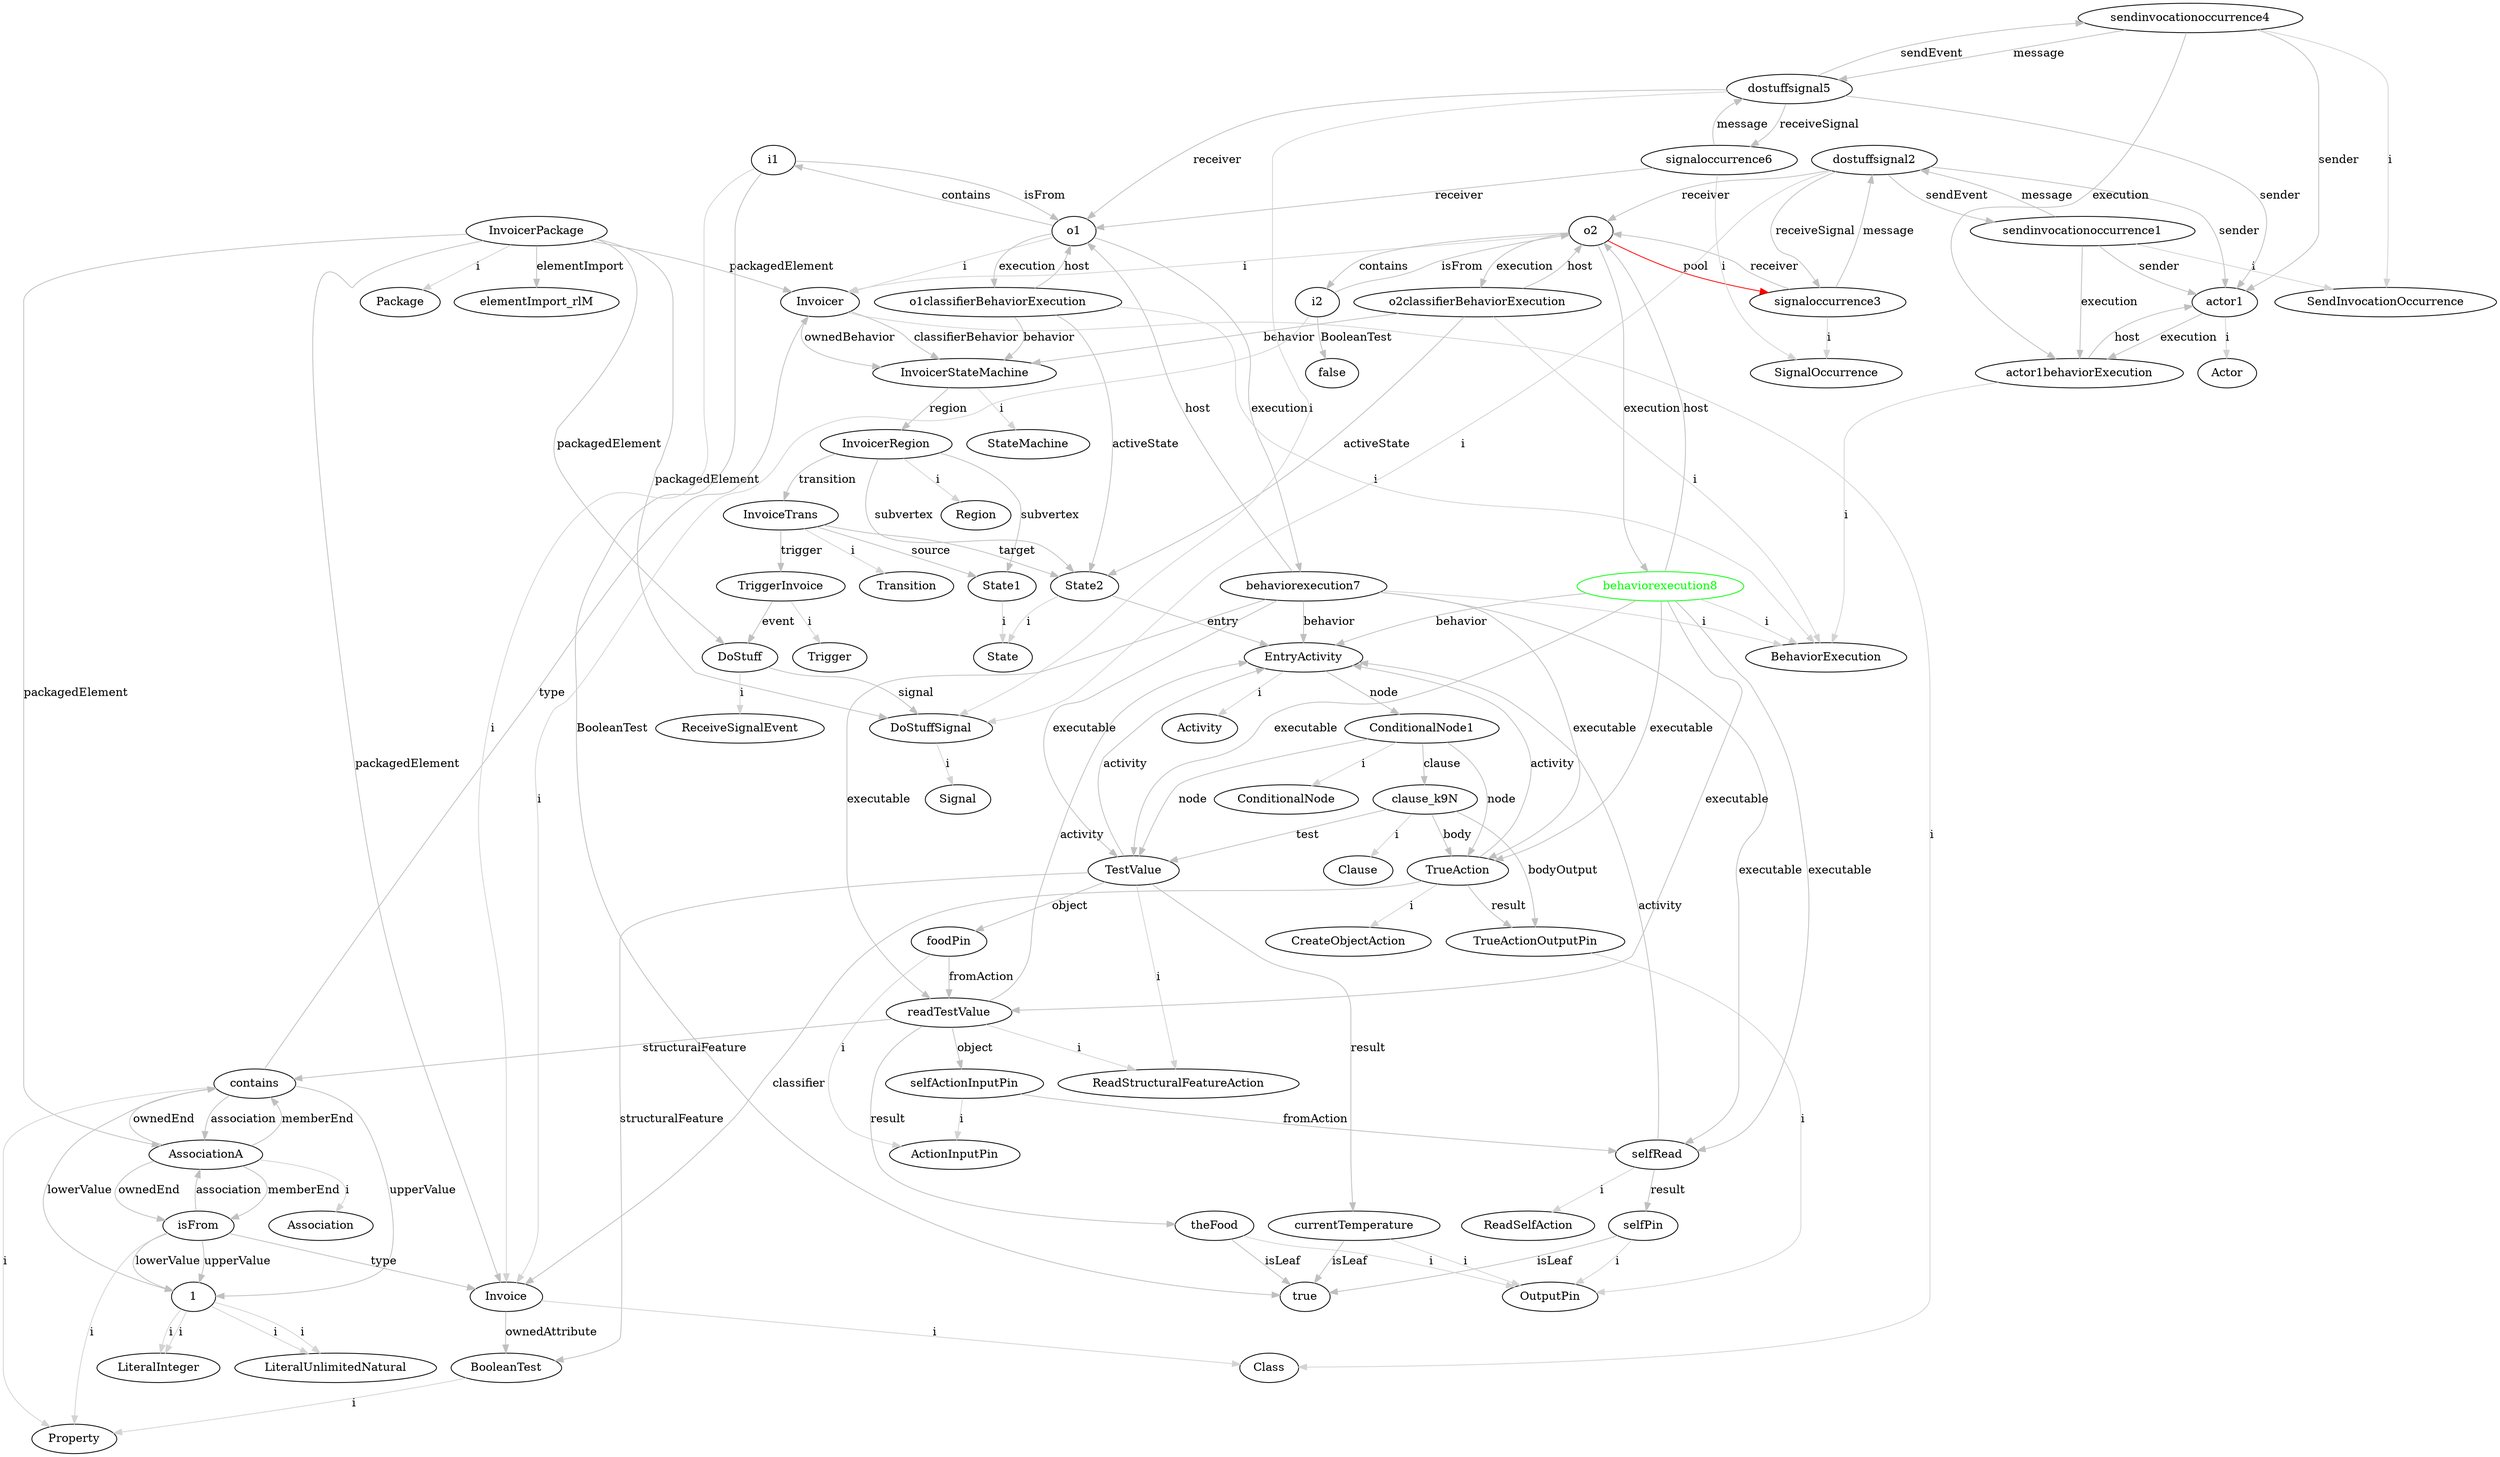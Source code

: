 digraph umlMetamodel {
	"InvoicerPackage" -> "Package" [label="i", color="lightgrey"]
	"InvoicerPackage" -> "elementImport_rlM" [label="elementImport", color="grey"]
	"InvoicerPackage" -> "Invoicer" [label="packagedElement", color="grey"]
	"Invoicer" -> "Class" [label="i", color="lightgrey"]
	"Invoicer" -> "InvoicerStateMachine" [label="classifierBehavior", color="grey"]
	"Invoicer" -> "InvoicerStateMachine" [label="ownedBehavior", color="grey"]
	"InvoicerStateMachine" -> "StateMachine" [label="i", color="lightgrey"]
	"InvoicerStateMachine" -> "InvoicerRegion" [label="region", color="grey"]
	"InvoicerRegion" -> "Region" [label="i", color="lightgrey"]
	"InvoicerRegion" -> "State1" [label="subvertex", color="grey"]
	"State1" -> "State" [label="i", color="lightgrey"]
	"InvoicerRegion" -> "State2" [label="subvertex", color="grey"]
	"State2" -> "State" [label="i", color="lightgrey"]
	"State2" -> "EntryActivity" [label="entry", color="grey"]
	"EntryActivity" -> "Activity" [label="i", color="lightgrey"]
	"EntryActivity" -> "ConditionalNode1" [label="node", color="grey"]
	"ConditionalNode1" -> "ConditionalNode" [label="i", color="lightgrey"]
	"ConditionalNode1" -> "TestValue" [label="node", color="grey"]
	"TestValue" -> "EntryActivity" [label="activity", color="grey"]
	"TestValue" -> "ReadStructuralFeatureAction" [label="i", color="lightgrey"]
	"TestValue" -> "BooleanTest" [label="structuralFeature", color="grey"]
	"TestValue" -> "foodPin" [label="object", color="grey"]
	"foodPin" -> "ActionInputPin" [label="i", color="lightgrey"]
	"foodPin" -> "readTestValue" [label="fromAction", color="grey"]
	"readTestValue" -> "EntryActivity" [label="activity", color="grey"]
	"readTestValue" -> "ReadStructuralFeatureAction" [label="i", color="lightgrey"]
	"readTestValue" -> "contains" [label="structuralFeature", color="grey"]
	"readTestValue" -> "selfActionInputPin" [label="object", color="grey"]
	"selfActionInputPin" -> "ActionInputPin" [label="i", color="lightgrey"]
	"selfActionInputPin" -> "selfRead" [label="fromAction", color="grey"]
	"selfRead" -> "EntryActivity" [label="activity", color="grey"]
	"selfRead" -> "ReadSelfAction" [label="i", color="lightgrey"]
	"selfRead" -> "selfPin" [label="result", color="grey"]
	"selfPin" -> "OutputPin" [label="i", color="lightgrey"]
	"selfPin" -> "true" [label="isLeaf", color="grey"]
	"readTestValue" -> "theFood" [label="result", color="grey"]
	"theFood" -> "OutputPin" [label="i", color="lightgrey"]
	"theFood" -> "true" [label="isLeaf", color="grey"]
	"TestValue" -> "currentTemperature" [label="result", color="grey"]
	"currentTemperature" -> "OutputPin" [label="i", color="lightgrey"]
	"currentTemperature" -> "true" [label="isLeaf", color="grey"]
	"ConditionalNode1" -> "TrueAction" [label="node", color="grey"]
	"TrueAction" -> "EntryActivity" [label="activity", color="grey"]
	"TrueAction" -> "CreateObjectAction" [label="i", color="lightgrey"]
	"TrueAction" -> "Invoice" [label="classifier", color="grey"]
	"TrueAction" -> "TrueActionOutputPin" [label="result", color="grey"]
	"TrueActionOutputPin" -> "OutputPin" [label="i", color="lightgrey"]
	"ConditionalNode1" -> "clause_k9N" [label="clause", color="grey"]
	"clause_k9N" -> "Clause" [label="i", color="lightgrey"]
	"clause_k9N" -> "TestValue" [label="test", color="grey"]
	"clause_k9N" -> "TrueAction" [label="body", color="grey"]
	"clause_k9N" -> "TrueActionOutputPin" [label="bodyOutput", color="grey"]
	"InvoicerRegion" -> "InvoiceTrans" [label="transition", color="grey"]
	"InvoiceTrans" -> "Transition" [label="i", color="lightgrey"]
	"InvoiceTrans" -> "State1" [label="source", color="grey"]
	"InvoiceTrans" -> "State2" [label="target", color="grey"]
	"InvoiceTrans" -> "TriggerInvoice" [label="trigger", color="grey"]
	"TriggerInvoice" -> "Trigger" [label="i", color="lightgrey"]
	"TriggerInvoice" -> "DoStuff" [label="event", color="grey"]
	"InvoicerPackage" -> "DoStuffSignal" [label="packagedElement", color="grey"]
	"DoStuffSignal" -> "Signal" [label="i", color="lightgrey"]
	"InvoicerPackage" -> "AssociationA" [label="packagedElement", color="grey"]
	"AssociationA" -> "Association" [label="i", color="lightgrey"]
	"AssociationA" -> "contains" [label="memberEnd", color="grey"]
	"AssociationA" -> "isFrom" [label="memberEnd", color="grey"]
	"AssociationA" -> "contains" [label="ownedEnd", color="grey"]
	"contains" -> "Property" [label="i", color="lightgrey"]
	"contains" -> "Invoicer" [label="type", color="grey"]
	"contains" -> "AssociationA" [label="association", color="grey"]
	"contains" -> "1" [label="upperValue", color="grey"]
	"1" -> "LiteralUnlimitedNatural" [label="i", color="lightgrey"]
	"contains" -> "1" [label="lowerValue", color="grey"]
	"1" -> "LiteralInteger" [label="i", color="lightgrey"]
	"AssociationA" -> "isFrom" [label="ownedEnd", color="grey"]
	"isFrom" -> "Property" [label="i", color="lightgrey"]
	"isFrom" -> "Invoice" [label="type", color="grey"]
	"isFrom" -> "AssociationA" [label="association", color="grey"]
	"isFrom" -> "1" [label="upperValue", color="grey"]
	"1" -> "LiteralUnlimitedNatural" [label="i", color="lightgrey"]
	"isFrom" -> "1" [label="lowerValue", color="grey"]
	"1" -> "LiteralInteger" [label="i", color="lightgrey"]
	"InvoicerPackage" -> "DoStuff" [label="packagedElement", color="grey"]
	"DoStuff" -> "ReceiveSignalEvent" [label="i", color="lightgrey"]
	"DoStuff" -> "DoStuffSignal" [label="signal", color="grey"]
	"InvoicerPackage" -> "Invoice" [label="packagedElement", color="grey"]
	"Invoice" -> "Class" [label="i", color="lightgrey"]
	"Invoice" -> "BooleanTest" [label="ownedAttribute", color="grey"]
	"BooleanTest" -> "Property" [label="i", color="lightgrey"]
	"o1" -> "Invoicer" [label="i", color="lightgrey"]
	"o1" -> "o1classifierBehaviorExecution" [label="execution", color="grey"]
	"o1classifierBehaviorExecution" -> "o1" [label="host", color="grey"]
	"o1classifierBehaviorExecution" -> "InvoicerStateMachine" [label="behavior", color="grey"]
	"i1" -> "Invoice" [label="i", color="lightgrey"]
	"i1" -> "true" [label="BooleanTest", color="grey"]
	"o2" -> "Invoicer" [label="i", color="lightgrey"]
	"o2" -> "o2classifierBehaviorExecution" [label="execution", color="grey"]
	"o2classifierBehaviorExecution" -> "o2" [label="host", color="grey"]
	"o2classifierBehaviorExecution" -> "InvoicerStateMachine" [label="behavior", color="grey"]
	"i2" -> "Invoice" [label="i", color="lightgrey"]
	"i2" -> "false" [label="BooleanTest", color="grey"]
	"o1" -> "i1" [label="contains", color="grey"]
	"i1" -> "o1" [label="isFrom", color="grey"]
	"o2" -> "i2" [label="contains", color="grey"]
	"i2" -> "o2" [label="isFrom", color="grey"]
	"actor1" -> "Actor" [label="i", color="lightgrey"]
	"actor1behaviorExecution" -> "BehaviorExecution" [label="i", color="lightgrey"]
	"actor1" -> "actor1behaviorExecution" [label="execution", color="grey"]
	"actor1behaviorExecution" -> "actor1" [label="host", color="grey"]
	"sendinvocationoccurrence1" -> "SendInvocationOccurrence" [label="i", color="lightgrey"]
	"sendinvocationoccurrence1" -> "dostuffsignal2" [label="message", color="grey"]
	"dostuffsignal2" -> "sendinvocationoccurrence1" [label="sendEvent", color="grey"]
	"dostuffsignal2" -> "signaloccurrence3" [label="receiveSignal", color="grey"]
	"signaloccurrence3" -> "dostuffsignal2" [label="message", color="grey"]
	"signaloccurrence3" -> "SignalOccurrence" [label="i", color="lightgrey"]
	"dostuffsignal2" -> "DoStuffSignal" [label="i", color="lightgrey"]
	"signaloccurrence3" -> "o2" [label="receiver", color="grey"]
	"dostuffsignal2" -> "actor1" [label="sender", color="grey"]
	"sendinvocationoccurrence1" -> "actor1" [label="sender", color="grey"]
	"dostuffsignal2" -> "o2" [label="receiver", color="grey"]
	"sendinvocationoccurrence1" -> "actor1behaviorExecution" [label="execution", color="grey"]
	"sendinvocationoccurrence4" -> "SendInvocationOccurrence" [label="i", color="lightgrey"]
	"sendinvocationoccurrence4" -> "dostuffsignal5" [label="message", color="grey"]
	"dostuffsignal5" -> "sendinvocationoccurrence4" [label="sendEvent", color="grey"]
	"dostuffsignal5" -> "signaloccurrence6" [label="receiveSignal", color="grey"]
	"signaloccurrence6" -> "dostuffsignal5" [label="message", color="grey"]
	"signaloccurrence6" -> "SignalOccurrence" [label="i", color="lightgrey"]
	"dostuffsignal5" -> "DoStuffSignal" [label="i", color="lightgrey"]
	"signaloccurrence6" -> "o1" [label="receiver", color="grey"]
	"dostuffsignal5" -> "actor1" [label="sender", color="grey"]
	"sendinvocationoccurrence4" -> "actor1" [label="sender", color="grey"]
	"dostuffsignal5" -> "o1" [label="receiver", color="grey"]
	"sendinvocationoccurrence4" -> "actor1behaviorExecution" [label="execution", color="grey"]
	"o1classifierBehaviorExecution" -> "State2" [label="activeState", color="grey"]
	"behaviorexecution7" -> "EntryActivity" [label="behavior", color="grey"]
	"behaviorexecution7" -> "BehaviorExecution" [label="i", color="lightgrey"]
	"behaviorexecution7" -> "o1" [label="host", color="grey"]
	"o1" -> "behaviorexecution7" [label="execution", color="grey"]
	"behaviorexecution7" -> "selfRead" [label="executable", color="grey"]
	"behaviorexecution7" -> "TestValue" [label="executable", color="grey"]
	"behaviorexecution7" -> "readTestValue" [label="executable", color="grey"]
	"o1classifierBehaviorExecution" -> "BehaviorExecution" [label="i", color="lightgrey"]
	"behaviorexecution7" -> "TrueAction" [label="executable", color="grey"]
	"o2classifierBehaviorExecution" -> "State2" [label="activeState", color="grey"]
	"behaviorexecution8" -> "EntryActivity" [label="behavior", color="grey"]
	"behaviorexecution8" [color="green", fontcolor="green"]
	"behaviorexecution8" -> "BehaviorExecution" [label="i", color="lightgrey"]
	"behaviorexecution8" [color="green", fontcolor="green"]
	"behaviorexecution8" -> "o2" [label="host", color="grey"]
	"behaviorexecution8" [color="green", fontcolor="green"]
	"o2" -> "behaviorexecution8" [label="execution", color="grey"]
	"behaviorexecution8" [color="green", fontcolor="green"]
	"behaviorexecution8" -> "TrueAction" [label="executable", color="grey"]
	"behaviorexecution8" [color="green", fontcolor="green"]
	"behaviorexecution8" -> "TestValue" [label="executable", color="grey"]
	"behaviorexecution8" [color="green", fontcolor="green"]
	"behaviorexecution8" -> "selfRead" [label="executable", color="grey"]
	"behaviorexecution8" [color="green", fontcolor="green"]
	"o2classifierBehaviorExecution" -> "BehaviorExecution" [label="i", color="lightgrey"]
	"behaviorexecution8" -> "readTestValue" [label="executable", color="grey"]
	"behaviorexecution8" [color="green", fontcolor="green"]
	"o2" -> "signaloccurrence3" [label="pool", color="red"]
}
